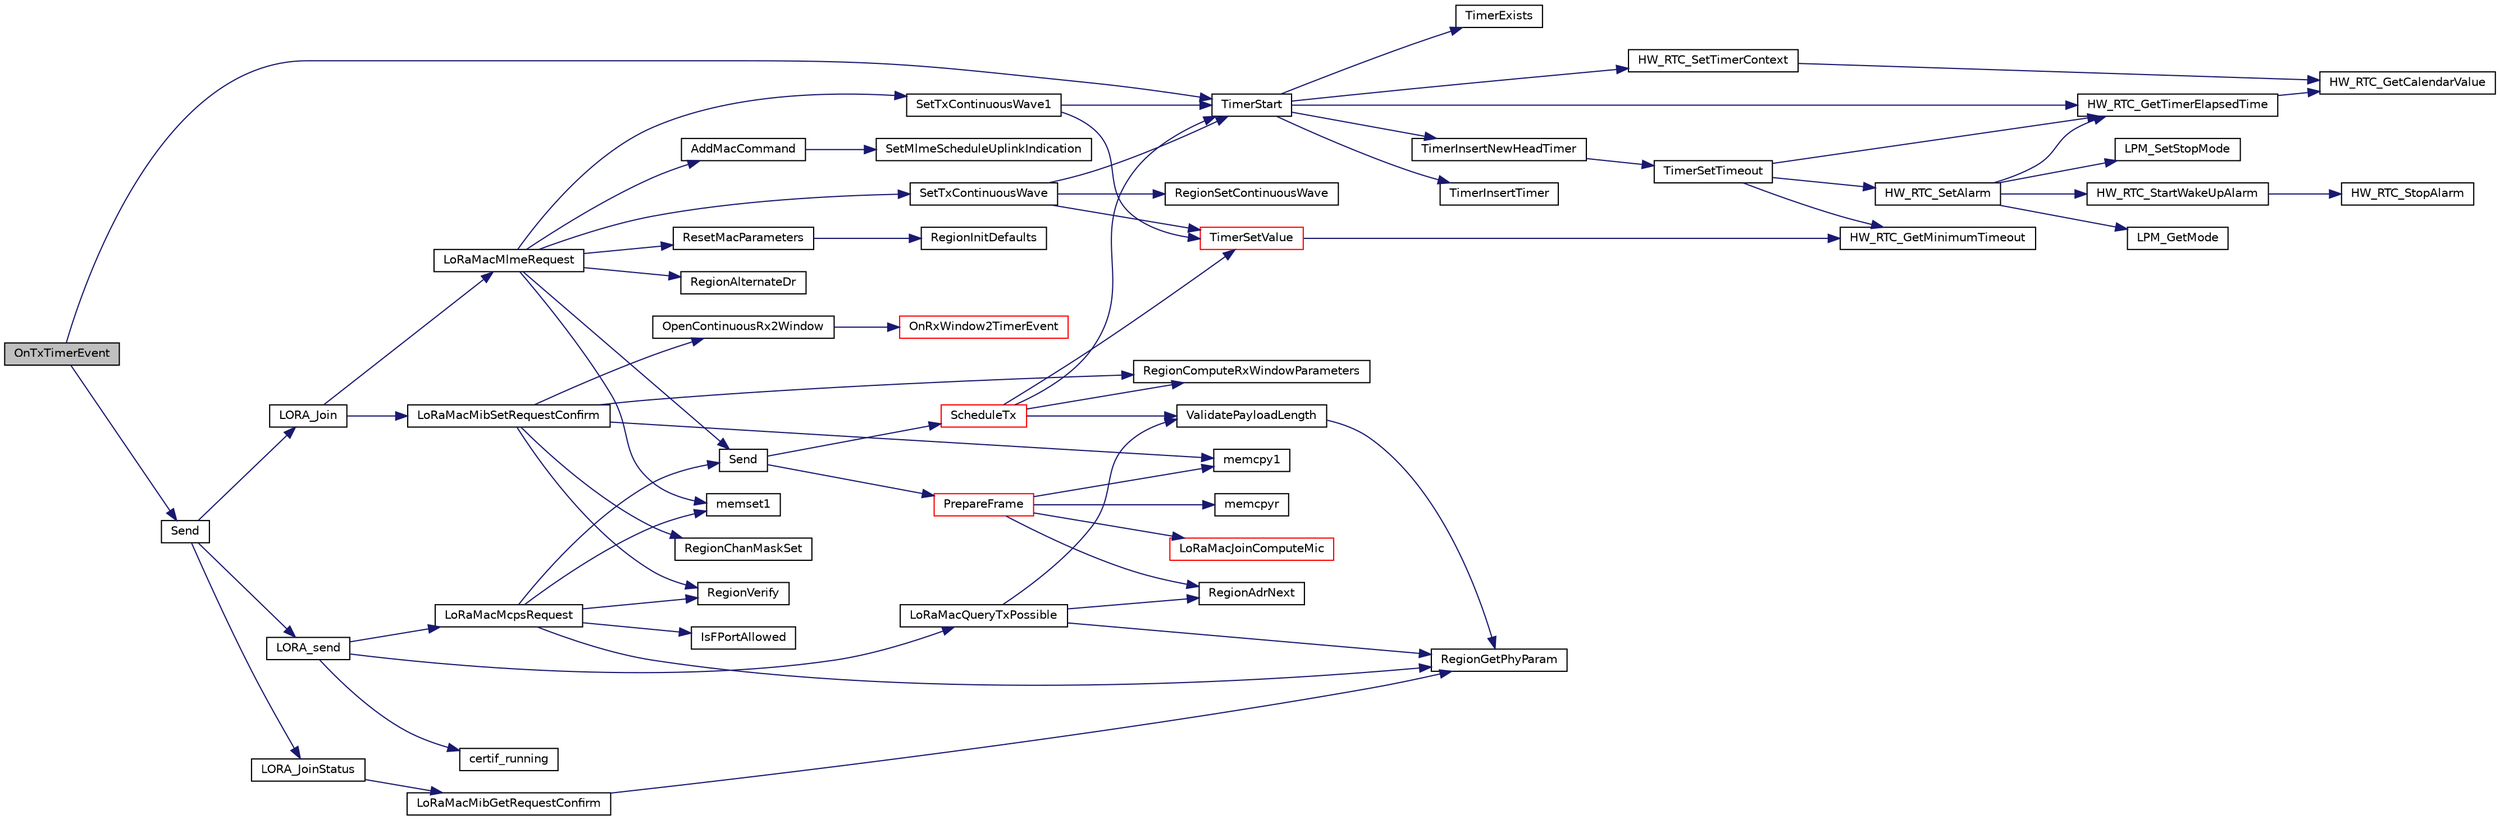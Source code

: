 digraph "OnTxTimerEvent"
{
  edge [fontname="Helvetica",fontsize="10",labelfontname="Helvetica",labelfontsize="10"];
  node [fontname="Helvetica",fontsize="10",shape=record];
  rankdir="LR";
  Node354 [label="OnTxTimerEvent",height=0.2,width=0.4,color="black", fillcolor="grey75", style="filled", fontcolor="black"];
  Node354 -> Node355 [color="midnightblue",fontsize="10",style="solid"];
  Node355 [label="TimerStart",height=0.2,width=0.4,color="black", fillcolor="white", style="filled",URL="$time_server_8c.html#acd2c1f05aa1976f3bbedd389c8710a78",tooltip="Starts and adds the timer object to the list of timer events "];
  Node355 -> Node356 [color="midnightblue",fontsize="10",style="solid"];
  Node356 [label="TimerExists",height=0.2,width=0.4,color="black", fillcolor="white", style="filled",URL="$time_server_8c.html#a496e7edd41e6441d879e27d0043444f5",tooltip="Check if the Object to be added is not already in the list "];
  Node355 -> Node357 [color="midnightblue",fontsize="10",style="solid"];
  Node357 [label="HW_RTC_SetTimerContext",height=0.2,width=0.4,color="black", fillcolor="white", style="filled",URL="$group___lory_s_d_k___r_t_c___functions.html#gad0a54228cfe8473d90b901ebd76de1d5",tooltip="Set the RTC timer Reference "];
  Node357 -> Node358 [color="midnightblue",fontsize="10",style="solid"];
  Node358 [label="HW_RTC_GetCalendarValue",height=0.2,width=0.4,color="black", fillcolor="white", style="filled",URL="$group___lory_s_d_k___r_t_c___functions.html#gaf81b8dc866a5c7b125355b55e3953387",tooltip="get current time from calendar in ticks "];
  Node355 -> Node359 [color="midnightblue",fontsize="10",style="solid"];
  Node359 [label="TimerInsertNewHeadTimer",height=0.2,width=0.4,color="black", fillcolor="white", style="filled",URL="$time_server_8c.html#abeff03f3b0a3356be8c833bb93d24458",tooltip="Adds or replace the head timer of the list. "];
  Node359 -> Node360 [color="midnightblue",fontsize="10",style="solid"];
  Node360 [label="TimerSetTimeout",height=0.2,width=0.4,color="black", fillcolor="white", style="filled",URL="$time_server_8c.html#af90925c5246bd6bbc2863d08d4cca3a9",tooltip="Sets a timeout with the duration \"timestamp\" "];
  Node360 -> Node361 [color="midnightblue",fontsize="10",style="solid"];
  Node361 [label="HW_RTC_GetMinimumTimeout",height=0.2,width=0.4,color="black", fillcolor="white", style="filled",URL="$group___lory_s_d_k___r_t_c___functions.html#ga254f9e5c17daff978fef15be01021c51",tooltip="Return the minimum timeout the RTC is able to handle "];
  Node360 -> Node362 [color="midnightblue",fontsize="10",style="solid"];
  Node362 [label="HW_RTC_GetTimerElapsedTime",height=0.2,width=0.4,color="black", fillcolor="white", style="filled",URL="$group___lory_s_d_k___r_t_c___functions.html#ga7961116aa831950b62a413ecbbcfb02a",tooltip="Get the RTC timer elapsed time since the last Reference was set "];
  Node362 -> Node358 [color="midnightblue",fontsize="10",style="solid"];
  Node360 -> Node363 [color="midnightblue",fontsize="10",style="solid"];
  Node363 [label="HW_RTC_SetAlarm",height=0.2,width=0.4,color="black", fillcolor="white", style="filled",URL="$group___lory_s_d_k___r_t_c___functions.html#ga09cec56d54c13de658fafdd003390771",tooltip="Set the alarm "];
  Node363 -> Node362 [color="midnightblue",fontsize="10",style="solid"];
  Node363 -> Node364 [color="midnightblue",fontsize="10",style="solid"];
  Node364 [label="LPM_SetStopMode",height=0.2,width=0.4,color="black", fillcolor="white", style="filled",URL="$low__power__manager_8c.html#ac8a0ff787d7d417b9e1f0697a1d5fd6d",tooltip="This API notifies the low power manager if the specified user allows the Off mode or not..."];
  Node363 -> Node365 [color="midnightblue",fontsize="10",style="solid"];
  Node365 [label="LPM_GetMode",height=0.2,width=0.4,color="black", fillcolor="white", style="filled",URL="$low__power__manager_8c.html#ae9107e412181f10977b724c346cebd45",tooltip="This API returns the Low Power Mode selected that will be applied when the system will enter low powe..."];
  Node363 -> Node366 [color="midnightblue",fontsize="10",style="solid"];
  Node366 [label="HW_RTC_StartWakeUpAlarm",height=0.2,width=0.4,color="black", fillcolor="white", style="filled",URL="$group___lory_s_d_k___r_t_c___functions.html#ga60703fcfc4abd73a2efc980e8bb6ad27",tooltip="start wake up alarm "];
  Node366 -> Node367 [color="midnightblue",fontsize="10",style="solid"];
  Node367 [label="HW_RTC_StopAlarm",height=0.2,width=0.4,color="black", fillcolor="white", style="filled",URL="$group___lory_s_d_k___r_t_c___functions.html#ga227be06e4dc1332d46ff12519db183b5",tooltip="Stop the Alarm "];
  Node355 -> Node362 [color="midnightblue",fontsize="10",style="solid"];
  Node355 -> Node368 [color="midnightblue",fontsize="10",style="solid"];
  Node368 [label="TimerInsertTimer",height=0.2,width=0.4,color="black", fillcolor="white", style="filled",URL="$time_server_8c.html#a0901cb54acad3ea19d052c0d00d547e3",tooltip="Adds a timer to the list. "];
  Node354 -> Node369 [color="midnightblue",fontsize="10",style="solid"];
  Node369 [label="Send",height=0.2,width=0.4,color="black", fillcolor="white", style="filled",URL="$main_8c.html#ac96d7cf33dce81bb57a803bb3839d458"];
  Node369 -> Node370 [color="midnightblue",fontsize="10",style="solid"];
  Node370 [label="LORA_JoinStatus",height=0.2,width=0.4,color="black", fillcolor="white", style="filled",URL="$lora_8c.html#a4ee43844542608036b6a87a2650711ea",tooltip="Check whether the Device is joined to the network "];
  Node370 -> Node371 [color="midnightblue",fontsize="10",style="solid"];
  Node371 [label="LoRaMacMibGetRequestConfirm",height=0.2,width=0.4,color="black", fillcolor="white", style="filled",URL="$group___l_o_r_a_m_a_c.html#ga3e208a4f73213aa801eeb9d9da7b71dd",tooltip="LoRaMAC MIB-Get "];
  Node371 -> Node372 [color="midnightblue",fontsize="10",style="solid"];
  Node372 [label="RegionGetPhyParam",height=0.2,width=0.4,color="black", fillcolor="white", style="filled",URL="$group___r_e_g_i_o_n.html#gafbd084611ba512035a6cbe7f3aa5857b",tooltip="The function gets a value of a specific phy attribute. "];
  Node369 -> Node373 [color="midnightblue",fontsize="10",style="solid"];
  Node373 [label="LORA_Join",height=0.2,width=0.4,color="black", fillcolor="white", style="filled",URL="$lora_8c.html#a3671e53923a80ddbbd43e56342fd94fa",tooltip="Join a Lora Network in classA  if the device is ABP, this is a pass through functon ..."];
  Node373 -> Node374 [color="midnightblue",fontsize="10",style="solid"];
  Node374 [label="LoRaMacMlmeRequest",height=0.2,width=0.4,color="black", fillcolor="white", style="filled",URL="$group___l_o_r_a_m_a_c.html#ga097113f30feecc17c780940ff74af33e",tooltip="LoRaMAC MLME-Request "];
  Node374 -> Node375 [color="midnightblue",fontsize="10",style="solid"];
  Node375 [label="memset1",height=0.2,width=0.4,color="black", fillcolor="white", style="filled",URL="$utilities_8c.html#a272ed6d691263d9762c98ed720b1fa3a",tooltip="Set size elements of dst array with value "];
  Node374 -> Node376 [color="midnightblue",fontsize="10",style="solid"];
  Node376 [label="ResetMacParameters",height=0.2,width=0.4,color="black", fillcolor="white", style="filled",URL="$_lo_ra_mac_8c.html#a43cd9df3787bdfb6062206215745e473",tooltip="Resets MAC specific parameters to default "];
  Node376 -> Node377 [color="midnightblue",fontsize="10",style="solid"];
  Node377 [label="RegionInitDefaults",height=0.2,width=0.4,color="black", fillcolor="white", style="filled",URL="$group___r_e_g_i_o_n.html#ga54b1b27a8431cd146b4dc33a894ee6db",tooltip="Initializes the channels masks and the channels. "];
  Node374 -> Node378 [color="midnightblue",fontsize="10",style="solid"];
  Node378 [label="RegionAlternateDr",height=0.2,width=0.4,color="black", fillcolor="white", style="filled",URL="$group___r_e_g_i_o_n.html#ga28f24373a279e7665ceb6cd4be30f558",tooltip="Alternates the datarate of the channel for the join request. "];
  Node374 -> Node379 [color="midnightblue",fontsize="10",style="solid"];
  Node379 [label="Send",height=0.2,width=0.4,color="black", fillcolor="white", style="filled",URL="$_lo_ra_mac_8c.html#a1d5d30b5cbe0349bab89375480c377bf",tooltip="LoRaMAC layer generic send frame "];
  Node379 -> Node380 [color="midnightblue",fontsize="10",style="solid"];
  Node380 [label="PrepareFrame",height=0.2,width=0.4,color="red", fillcolor="white", style="filled",URL="$_lo_ra_mac_8c.html#a1c2e41a970de949b0b59a8177cb8ef29",tooltip="LoRaMAC layer frame buffer initialization "];
  Node380 -> Node381 [color="midnightblue",fontsize="10",style="solid"];
  Node381 [label="memcpyr",height=0.2,width=0.4,color="black", fillcolor="white", style="filled",URL="$utilities_8c.html#a0cb4146b2cc797dcabcb7b0d50c64558",tooltip="Copies size elements of src array to dst array reversing the byte order "];
  Node380 -> Node382 [color="midnightblue",fontsize="10",style="solid"];
  Node382 [label="LoRaMacJoinComputeMic",height=0.2,width=0.4,color="red", fillcolor="white", style="filled",URL="$group___l_o_r_a_m_a_c___c_r_y_p_t_o.html#gac9216af326316c9e7f207d4e73aed199"];
  Node380 -> Node395 [color="midnightblue",fontsize="10",style="solid"];
  Node395 [label="RegionAdrNext",height=0.2,width=0.4,color="black", fillcolor="white", style="filled",URL="$group___r_e_g_i_o_n.html#ga08cac64beeadd0555460ca5e756a0792",tooltip="Calculates the next datarate to set, when ADR is on or off. "];
  Node380 -> Node387 [color="midnightblue",fontsize="10",style="solid"];
  Node387 [label="memcpy1",height=0.2,width=0.4,color="black", fillcolor="white", style="filled",URL="$utilities_8c.html#abfbe672c7136122f16c9214bc4ba8d21",tooltip="Copies size elements of src array to dst array "];
  Node379 -> Node399 [color="midnightblue",fontsize="10",style="solid"];
  Node399 [label="ScheduleTx",height=0.2,width=0.4,color="red", fillcolor="white", style="filled",URL="$_lo_ra_mac_8c.html#afac9f47df560a2c63ebe868fcf531716"];
  Node399 -> Node407 [color="midnightblue",fontsize="10",style="solid"];
  Node407 [label="TimerSetValue",height=0.2,width=0.4,color="red", fillcolor="white", style="filled",URL="$time_server_8c.html#ad56c30124de6deefb3e32bbee2a4ba46",tooltip="Set timer new timeout value "];
  Node407 -> Node361 [color="midnightblue",fontsize="10",style="solid"];
  Node399 -> Node355 [color="midnightblue",fontsize="10",style="solid"];
  Node399 -> Node409 [color="midnightblue",fontsize="10",style="solid"];
  Node409 [label="RegionComputeRxWindowParameters",height=0.2,width=0.4,color="black", fillcolor="white", style="filled",URL="$group___r_e_g_i_o_n.html#gabd3eb4e7db9b7987fabb9568f733a2b9"];
  Node399 -> Node411 [color="midnightblue",fontsize="10",style="solid"];
  Node411 [label="ValidatePayloadLength",height=0.2,width=0.4,color="black", fillcolor="white", style="filled",URL="$_lo_ra_mac_8c.html#ab496fc8c52b4322c7735a8a38c815c89",tooltip="Validates if the payload fits into the frame, taking the datarate into account. "];
  Node411 -> Node372 [color="midnightblue",fontsize="10",style="solid"];
  Node374 -> Node414 [color="midnightblue",fontsize="10",style="solid"];
  Node414 [label="AddMacCommand",height=0.2,width=0.4,color="black", fillcolor="white", style="filled",URL="$_lo_ra_mac_8c.html#ab27d901e29d6f16957f783c94781ef70",tooltip="Adds a new MAC command to be sent. "];
  Node414 -> Node415 [color="midnightblue",fontsize="10",style="solid"];
  Node415 [label="SetMlmeScheduleUplinkIndication",height=0.2,width=0.4,color="black", fillcolor="white", style="filled",URL="$_lo_ra_mac_8c.html#ab0c0f938f7421b03f6890047f20df489",tooltip="Configures the events to trigger an MLME-Indication with a MLME type of MLME_SCHEDULE_UPLINK. "];
  Node374 -> Node416 [color="midnightblue",fontsize="10",style="solid"];
  Node416 [label="SetTxContinuousWave",height=0.2,width=0.4,color="black", fillcolor="white", style="filled",URL="$_lo_ra_mac_8c.html#a6a476e328faedf4544aa63adf40f931e",tooltip="Sets the radio in continuous transmission mode "];
  Node416 -> Node417 [color="midnightblue",fontsize="10",style="solid"];
  Node417 [label="RegionSetContinuousWave",height=0.2,width=0.4,color="black", fillcolor="white", style="filled",URL="$group___r_e_g_i_o_n.html#ga22327f217ed10d84c89b6785143be5b8",tooltip="Sets the radio into continuous wave mode. "];
  Node416 -> Node407 [color="midnightblue",fontsize="10",style="solid"];
  Node416 -> Node355 [color="midnightblue",fontsize="10",style="solid"];
  Node374 -> Node418 [color="midnightblue",fontsize="10",style="solid"];
  Node418 [label="SetTxContinuousWave1",height=0.2,width=0.4,color="black", fillcolor="white", style="filled",URL="$_lo_ra_mac_8c.html#a1974034d3a6ef2a0c38f4f853cfb62fb",tooltip="Sets the radio in continuous transmission mode "];
  Node418 -> Node407 [color="midnightblue",fontsize="10",style="solid"];
  Node418 -> Node355 [color="midnightblue",fontsize="10",style="solid"];
  Node373 -> Node419 [color="midnightblue",fontsize="10",style="solid"];
  Node419 [label="LoRaMacMibSetRequestConfirm",height=0.2,width=0.4,color="black", fillcolor="white", style="filled",URL="$group___l_o_r_a_m_a_c.html#ga7a4ee0ced221591206b09630d4a70844",tooltip="LoRaMAC MIB-Set "];
  Node419 -> Node409 [color="midnightblue",fontsize="10",style="solid"];
  Node419 -> Node420 [color="midnightblue",fontsize="10",style="solid"];
  Node420 [label="OpenContinuousRx2Window",height=0.2,width=0.4,color="black", fillcolor="white", style="filled",URL="$_lo_ra_mac_8c.html#aeadfc508b9129926685664bc456db4f6",tooltip="Opens up a continuous RX 2 window. This is used for class c devices. "];
  Node420 -> Node421 [color="midnightblue",fontsize="10",style="solid"];
  Node421 [label="OnRxWindow2TimerEvent",height=0.2,width=0.4,color="red", fillcolor="white", style="filled",URL="$_lo_ra_mac_8c.html#a280d52c79c5de2428ef3f1e361043b23",tooltip="Function executed on second Rx window timer event "];
  Node419 -> Node387 [color="midnightblue",fontsize="10",style="solid"];
  Node419 -> Node424 [color="midnightblue",fontsize="10",style="solid"];
  Node424 [label="RegionVerify",height=0.2,width=0.4,color="black", fillcolor="white", style="filled",URL="$group___r_e_g_i_o_n.html#ga7c1ff626bc1131889fa8de3197a1093a",tooltip="Verifies a parameter. "];
  Node419 -> Node425 [color="midnightblue",fontsize="10",style="solid"];
  Node425 [label="RegionChanMaskSet",height=0.2,width=0.4,color="black", fillcolor="white", style="filled",URL="$group___r_e_g_i_o_n.html#ga795ed3c13f4c8d03e39298fd64e5b2df",tooltip="Sets a channels mask. "];
  Node369 -> Node426 [color="midnightblue",fontsize="10",style="solid"];
  Node426 [label="LORA_send",height=0.2,width=0.4,color="black", fillcolor="white", style="filled",URL="$lora_8c.html#a343d8f2ddf9b21cb458e4a3e09076b5e",tooltip="run Lora classA state Machine "];
  Node426 -> Node427 [color="midnightblue",fontsize="10",style="solid"];
  Node427 [label="certif_running",height=0.2,width=0.4,color="black", fillcolor="white", style="filled",URL="$lora-test_8c.html#ae856642063d609fa42633f12c85fa318"];
  Node426 -> Node428 [color="midnightblue",fontsize="10",style="solid"];
  Node428 [label="LoRaMacQueryTxPossible",height=0.2,width=0.4,color="black", fillcolor="white", style="filled",URL="$group___l_o_r_a_m_a_c.html#ga8b0aeaf75f9404ce01da9b202252c231",tooltip="Queries the LoRaMAC if it is possible to send the next frame with a given payload size..."];
  Node428 -> Node395 [color="midnightblue",fontsize="10",style="solid"];
  Node428 -> Node372 [color="midnightblue",fontsize="10",style="solid"];
  Node428 -> Node411 [color="midnightblue",fontsize="10",style="solid"];
  Node426 -> Node429 [color="midnightblue",fontsize="10",style="solid"];
  Node429 [label="LoRaMacMcpsRequest",height=0.2,width=0.4,color="black", fillcolor="white", style="filled",URL="$group___l_o_r_a_m_a_c.html#ga79768f8a3c22aaff84d4dfcc77ad508c",tooltip="LoRaMAC MCPS-Request "];
  Node429 -> Node375 [color="midnightblue",fontsize="10",style="solid"];
  Node429 -> Node430 [color="midnightblue",fontsize="10",style="solid"];
  Node430 [label="IsFPortAllowed",height=0.2,width=0.4,color="black", fillcolor="white", style="filled",URL="$_lo_ra_mac_8c.html#a1450f450bbea448d9a5235f86aa367ca",tooltip="Resets MAC specific parameters to default "];
  Node429 -> Node372 [color="midnightblue",fontsize="10",style="solid"];
  Node429 -> Node424 [color="midnightblue",fontsize="10",style="solid"];
  Node429 -> Node379 [color="midnightblue",fontsize="10",style="solid"];
}
